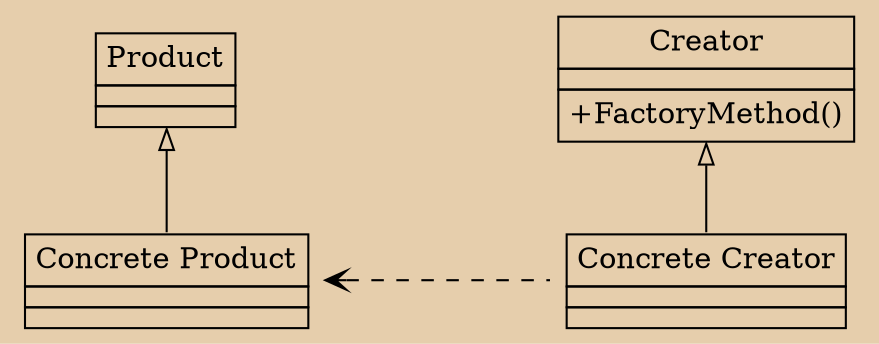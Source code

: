 digraph FM {
bgcolor="#E6CEAC"
style=invis;
node[shape=none]
nodesep=1.5
margin=0;

P[label=<
<TABLE BORDER="0" CELLBORDER="1" CELLSPACING="0" CELLPADDING="4">
 <TR>
   <TD PORT="0">Product</TD>
 </TR>
 <TR>
   <TD PORT="1"></TD>
 </TR>
 <TR>
   <TD PORT="2"></TD>
 </TR>
</TABLE>>];
C[label=<
<TABLE BORDER="0" CELLBORDER="1" CELLSPACING="0" CELLPADDING="4">
 <TR>
   <TD PORT="0">Creator</TD>
 </TR>
 <TR>
   <TD PORT="1"></TD>
 </TR>
 <TR>
   <TD PORT="2">+FactoryMethod()</TD>
 </TR>
</TABLE>>];
CC[label=<
<TABLE BORDER="0" CELLBORDER="1" CELLSPACING="0" CELLPADDING="4">
 <TR>
   <TD PORT="one">Concrete Creator</TD>
 </TR>
 <TR>
   <TD PORT="two"></TD>
 </TR>
 <TR>
   <TD PORT="three"></TD>
 </TR>
</TABLE>>];


CP[label=<
<TABLE BORDER="0" CELLBORDER="1" CELLSPACING="0" CELLPADDING="4">
 <TR>
   <TD PORT="fir">Concrete Product</TD>
 </TR>
 <TR>
   <TD PORT="snd"></TD>
 </TR>
 <TR>
   <TD PORT="thir"></TD>
 </TR>
</TABLE>>];
{rank=same;P,C}
//P -> C[style=invis]
P:2 -> CP:fir[dir=back,arrowtail="empty"]
C ->CC[style=invis]
CC:one -> C:2[arrowhead="empty"]
//CP:snd-> CC:two:w[style="dashed",dir="back",arrowtail="open"]
{rank=same;CP,CC}
CP -> CC[style="dashed",dir="back",arrowtail="open"]

}
